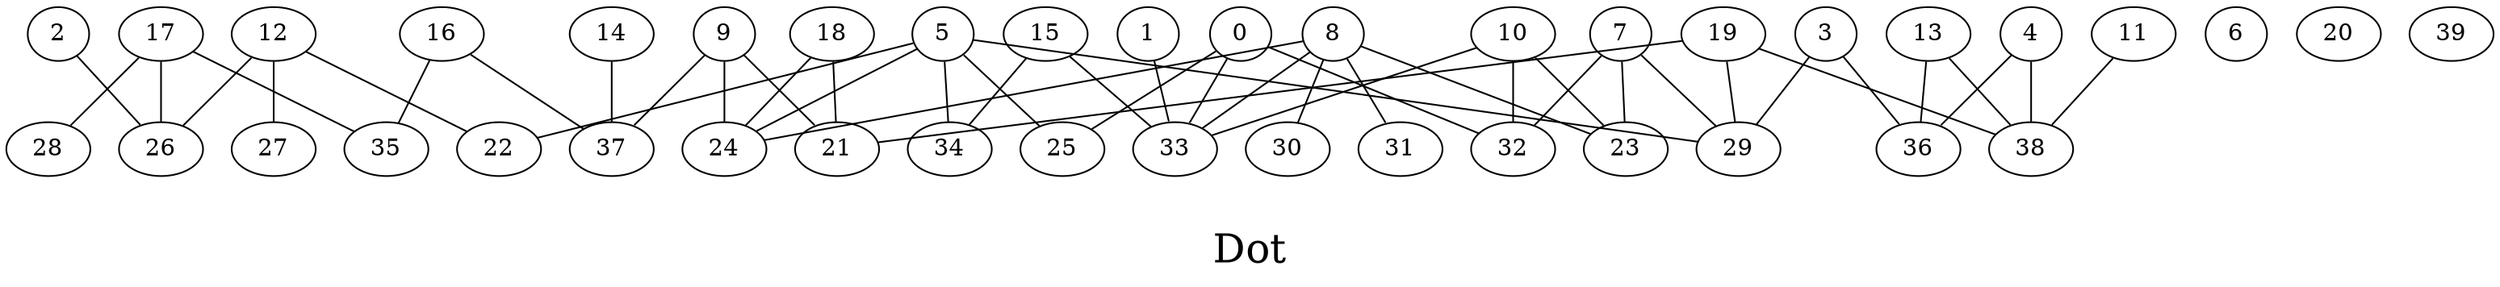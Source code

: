/*****
Dot
*****/

graph G {
  graph [splines=false overlap=false]
  node  [shape=ellipse, width=0.3, height=0.3]
  0 ;
  1 ;
  2 ;
  3 ;
  4 ;
  5 ;
  6 ;
  7 ;
  8 ;
  9 ;
  10 ;
  11 ;
  12 ;
  13 ;
  14 ;
  15 ;
  16 ;
  17 ;
  18 ;
  19 ;
  20 ;
  21 ;
  22 ;
  23 ;
  24 ;
  25 ;
  26 ;
  27 ;
  28 ;
  29 ;
  30 ;
  31 ;
  32 ;
  33 ;
  34 ;
  35 ;
  36 ;
  37 ;
  38 ;
  39 ;
  0 -- 25;
  0 -- 32;
  0 -- 33;
  1 -- 33;
  2 -- 26;
  3 -- 29;
  3 -- 36;
  4 -- 36;
  4 -- 38;
  5 -- 22;
  5 -- 24;
  5 -- 25;
  5 -- 29;
  5 -- 34;
6;
  7 -- 23;
  7 -- 29;
  7 -- 32;
  8 -- 23;
  8 -- 24;
  8 -- 30;
  8 -- 31;
  8 -- 33;
  9 -- 21;
  9 -- 24;
  9 -- 37;
  10 -- 23;
  10 -- 32;
  10 -- 33;
  11 -- 38;
  12 -- 22;
  12 -- 26;
  12 -- 27;
  13 -- 36;
  13 -- 38;
  14 -- 37;
  15 -- 33;
  15 -- 34;
  16 -- 35;
  16 -- 37;
  17 -- 26;
  17 -- 28;
  17 -- 35;
  18 -- 21;
  18 -- 24;
  19 -- 21;
  19 -- 29;
  19 -- 38;
20;
39;
  label = "\nDot\n";  fontsize=24;
}
